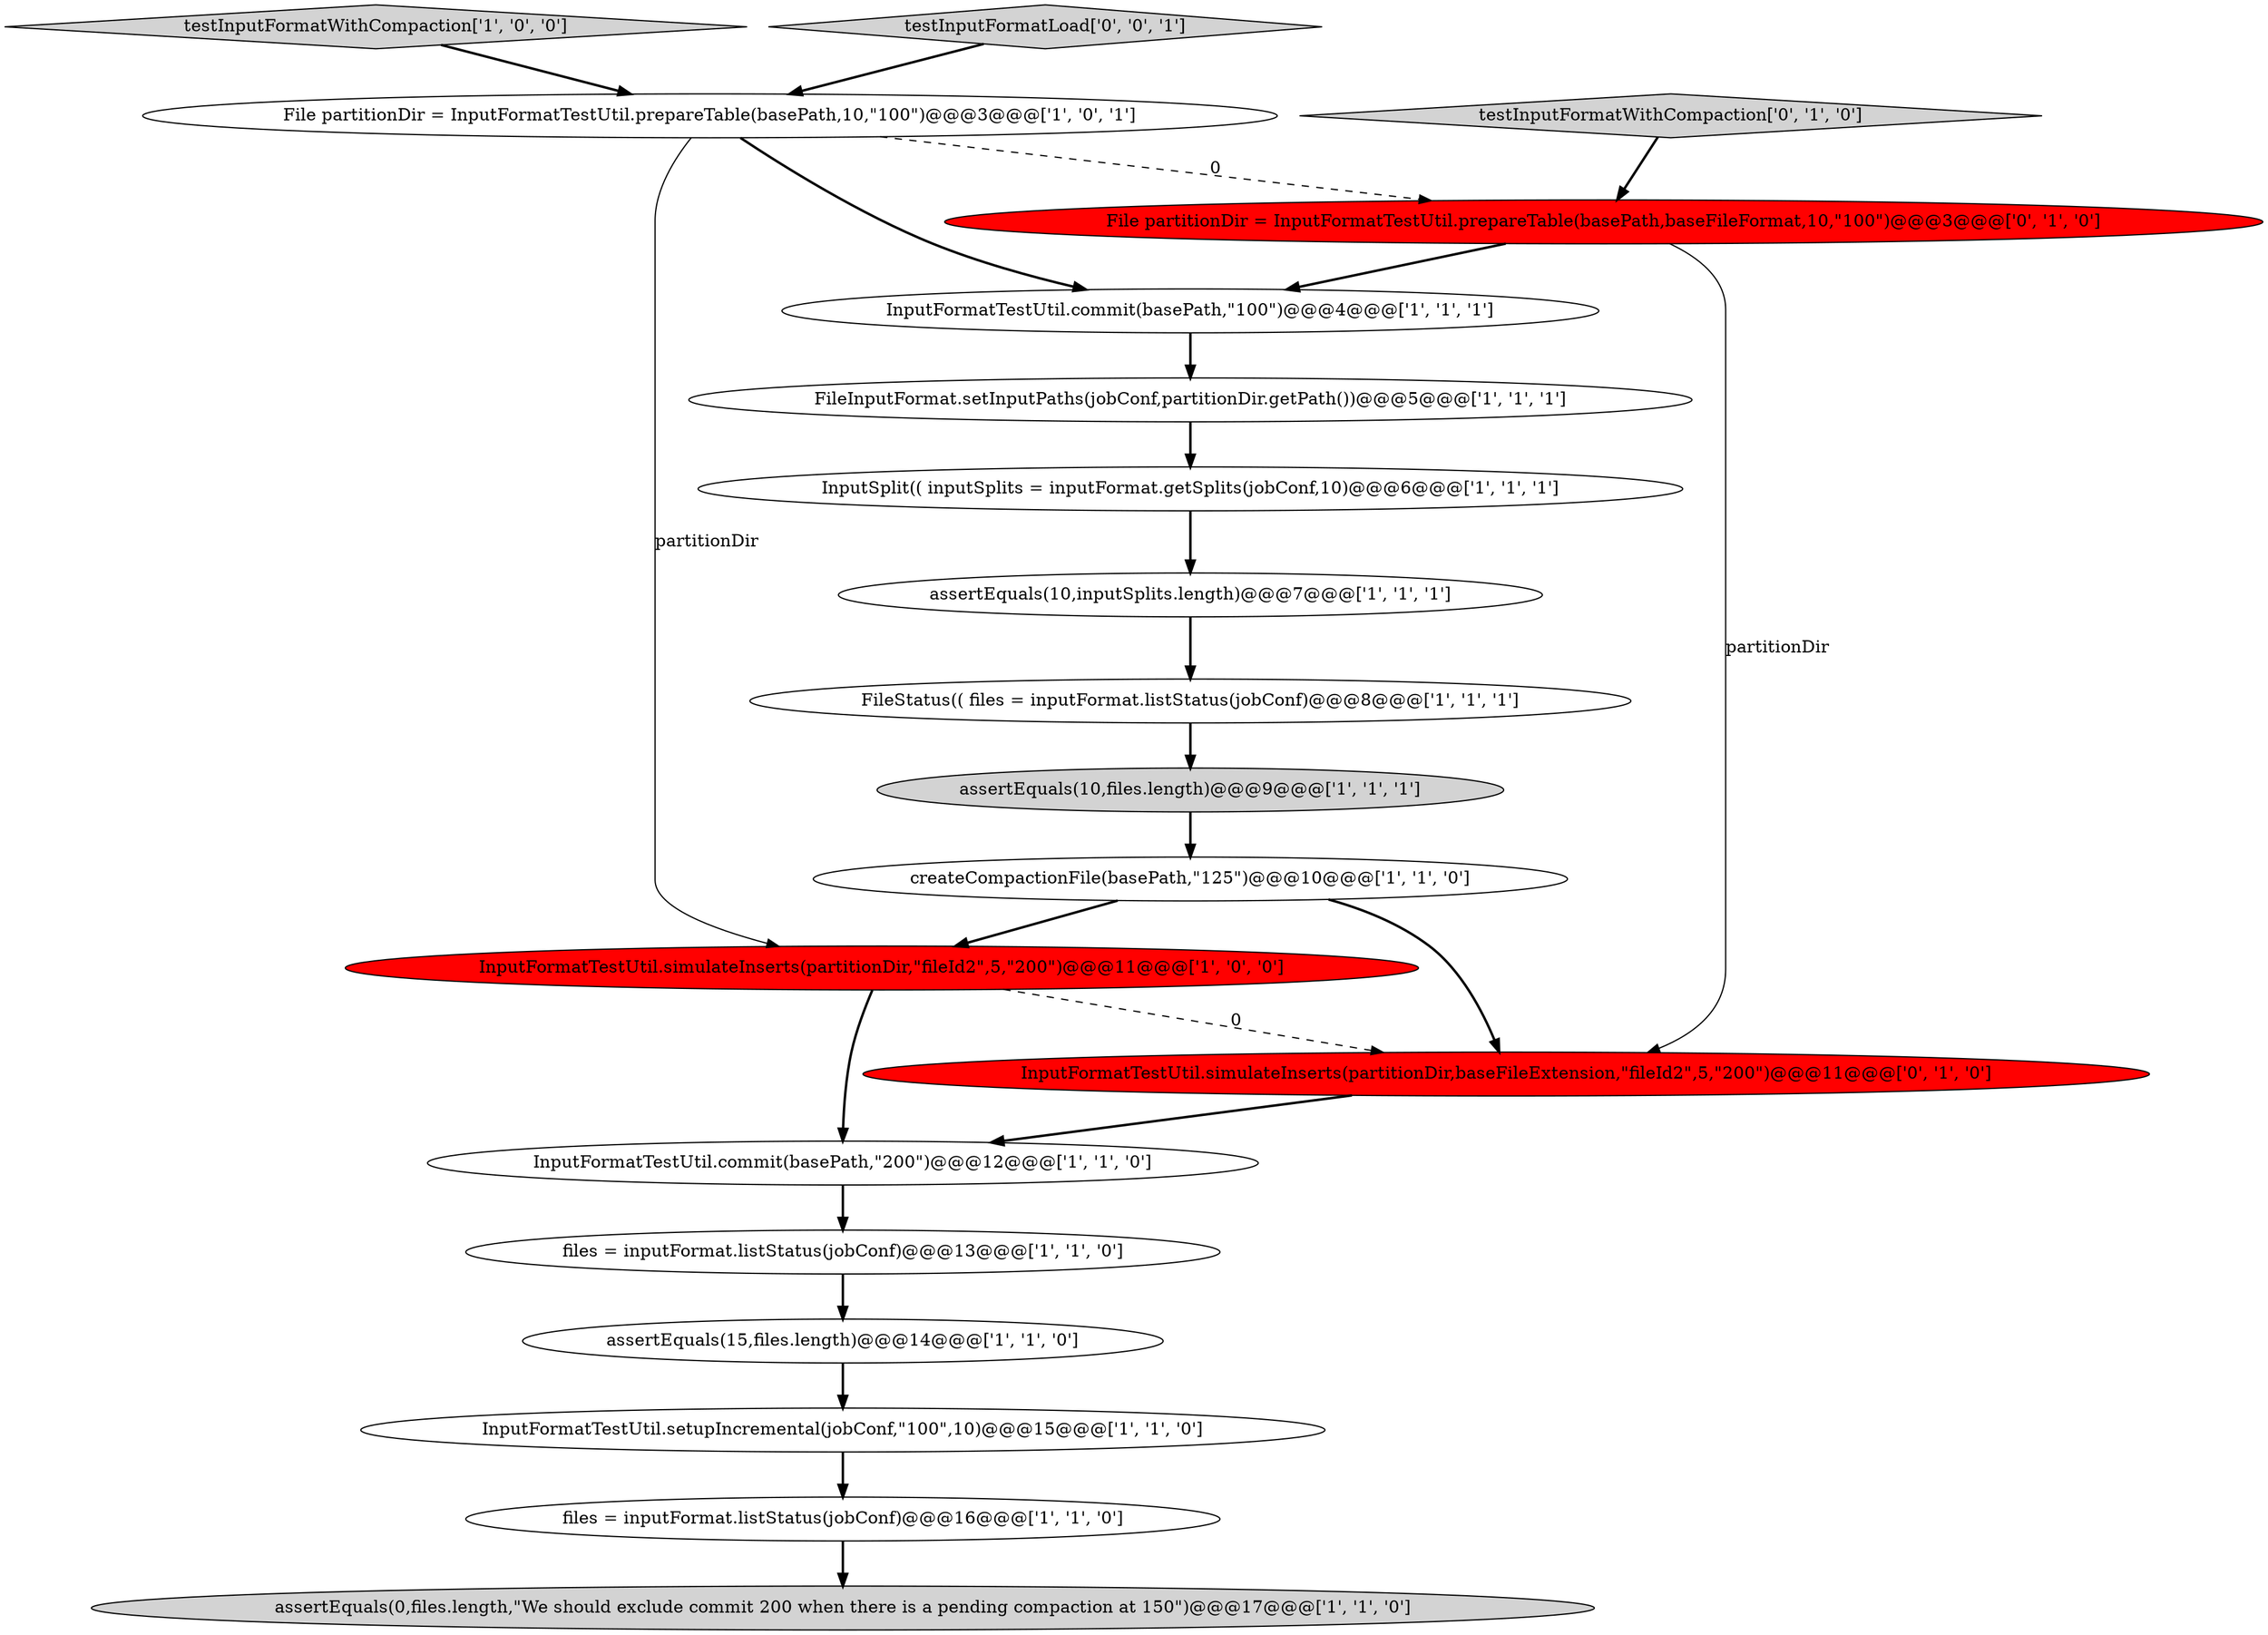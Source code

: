 digraph {
13 [style = filled, label = "testInputFormatWithCompaction['1', '0', '0']", fillcolor = lightgray, shape = diamond image = "AAA0AAABBB1BBB"];
16 [style = filled, label = "InputFormatTestUtil.simulateInserts(partitionDir,baseFileExtension,\"fileId2\",5,\"200\")@@@11@@@['0', '1', '0']", fillcolor = red, shape = ellipse image = "AAA1AAABBB2BBB"];
8 [style = filled, label = "InputSplit(( inputSplits = inputFormat.getSplits(jobConf,10)@@@6@@@['1', '1', '1']", fillcolor = white, shape = ellipse image = "AAA0AAABBB1BBB"];
9 [style = filled, label = "FileStatus(( files = inputFormat.listStatus(jobConf)@@@8@@@['1', '1', '1']", fillcolor = white, shape = ellipse image = "AAA0AAABBB1BBB"];
19 [style = filled, label = "testInputFormatLoad['0', '0', '1']", fillcolor = lightgray, shape = diamond image = "AAA0AAABBB3BBB"];
1 [style = filled, label = "files = inputFormat.listStatus(jobConf)@@@16@@@['1', '1', '0']", fillcolor = white, shape = ellipse image = "AAA0AAABBB1BBB"];
0 [style = filled, label = "FileInputFormat.setInputPaths(jobConf,partitionDir.getPath())@@@5@@@['1', '1', '1']", fillcolor = white, shape = ellipse image = "AAA0AAABBB1BBB"];
3 [style = filled, label = "File partitionDir = InputFormatTestUtil.prepareTable(basePath,10,\"100\")@@@3@@@['1', '0', '1']", fillcolor = white, shape = ellipse image = "AAA0AAABBB1BBB"];
2 [style = filled, label = "createCompactionFile(basePath,\"125\")@@@10@@@['1', '1', '0']", fillcolor = white, shape = ellipse image = "AAA0AAABBB1BBB"];
14 [style = filled, label = "InputFormatTestUtil.commit(basePath,\"200\")@@@12@@@['1', '1', '0']", fillcolor = white, shape = ellipse image = "AAA0AAABBB1BBB"];
10 [style = filled, label = "InputFormatTestUtil.setupIncremental(jobConf,\"100\",10)@@@15@@@['1', '1', '0']", fillcolor = white, shape = ellipse image = "AAA0AAABBB1BBB"];
15 [style = filled, label = "assertEquals(15,files.length)@@@14@@@['1', '1', '0']", fillcolor = white, shape = ellipse image = "AAA0AAABBB1BBB"];
4 [style = filled, label = "files = inputFormat.listStatus(jobConf)@@@13@@@['1', '1', '0']", fillcolor = white, shape = ellipse image = "AAA0AAABBB1BBB"];
5 [style = filled, label = "InputFormatTestUtil.commit(basePath,\"100\")@@@4@@@['1', '1', '1']", fillcolor = white, shape = ellipse image = "AAA0AAABBB1BBB"];
7 [style = filled, label = "InputFormatTestUtil.simulateInserts(partitionDir,\"fileId2\",5,\"200\")@@@11@@@['1', '0', '0']", fillcolor = red, shape = ellipse image = "AAA1AAABBB1BBB"];
17 [style = filled, label = "File partitionDir = InputFormatTestUtil.prepareTable(basePath,baseFileFormat,10,\"100\")@@@3@@@['0', '1', '0']", fillcolor = red, shape = ellipse image = "AAA1AAABBB2BBB"];
18 [style = filled, label = "testInputFormatWithCompaction['0', '1', '0']", fillcolor = lightgray, shape = diamond image = "AAA0AAABBB2BBB"];
11 [style = filled, label = "assertEquals(10,inputSplits.length)@@@7@@@['1', '1', '1']", fillcolor = white, shape = ellipse image = "AAA0AAABBB1BBB"];
12 [style = filled, label = "assertEquals(10,files.length)@@@9@@@['1', '1', '1']", fillcolor = lightgray, shape = ellipse image = "AAA0AAABBB1BBB"];
6 [style = filled, label = "assertEquals(0,files.length,\"We should exclude commit 200 when there is a pending compaction at 150\")@@@17@@@['1', '1', '0']", fillcolor = lightgray, shape = ellipse image = "AAA0AAABBB1BBB"];
17->5 [style = bold, label=""];
15->10 [style = bold, label=""];
3->17 [style = dashed, label="0"];
7->16 [style = dashed, label="0"];
17->16 [style = solid, label="partitionDir"];
4->15 [style = bold, label=""];
18->17 [style = bold, label=""];
11->9 [style = bold, label=""];
7->14 [style = bold, label=""];
12->2 [style = bold, label=""];
3->5 [style = bold, label=""];
1->6 [style = bold, label=""];
13->3 [style = bold, label=""];
5->0 [style = bold, label=""];
0->8 [style = bold, label=""];
16->14 [style = bold, label=""];
3->7 [style = solid, label="partitionDir"];
9->12 [style = bold, label=""];
2->7 [style = bold, label=""];
10->1 [style = bold, label=""];
8->11 [style = bold, label=""];
19->3 [style = bold, label=""];
14->4 [style = bold, label=""];
2->16 [style = bold, label=""];
}
